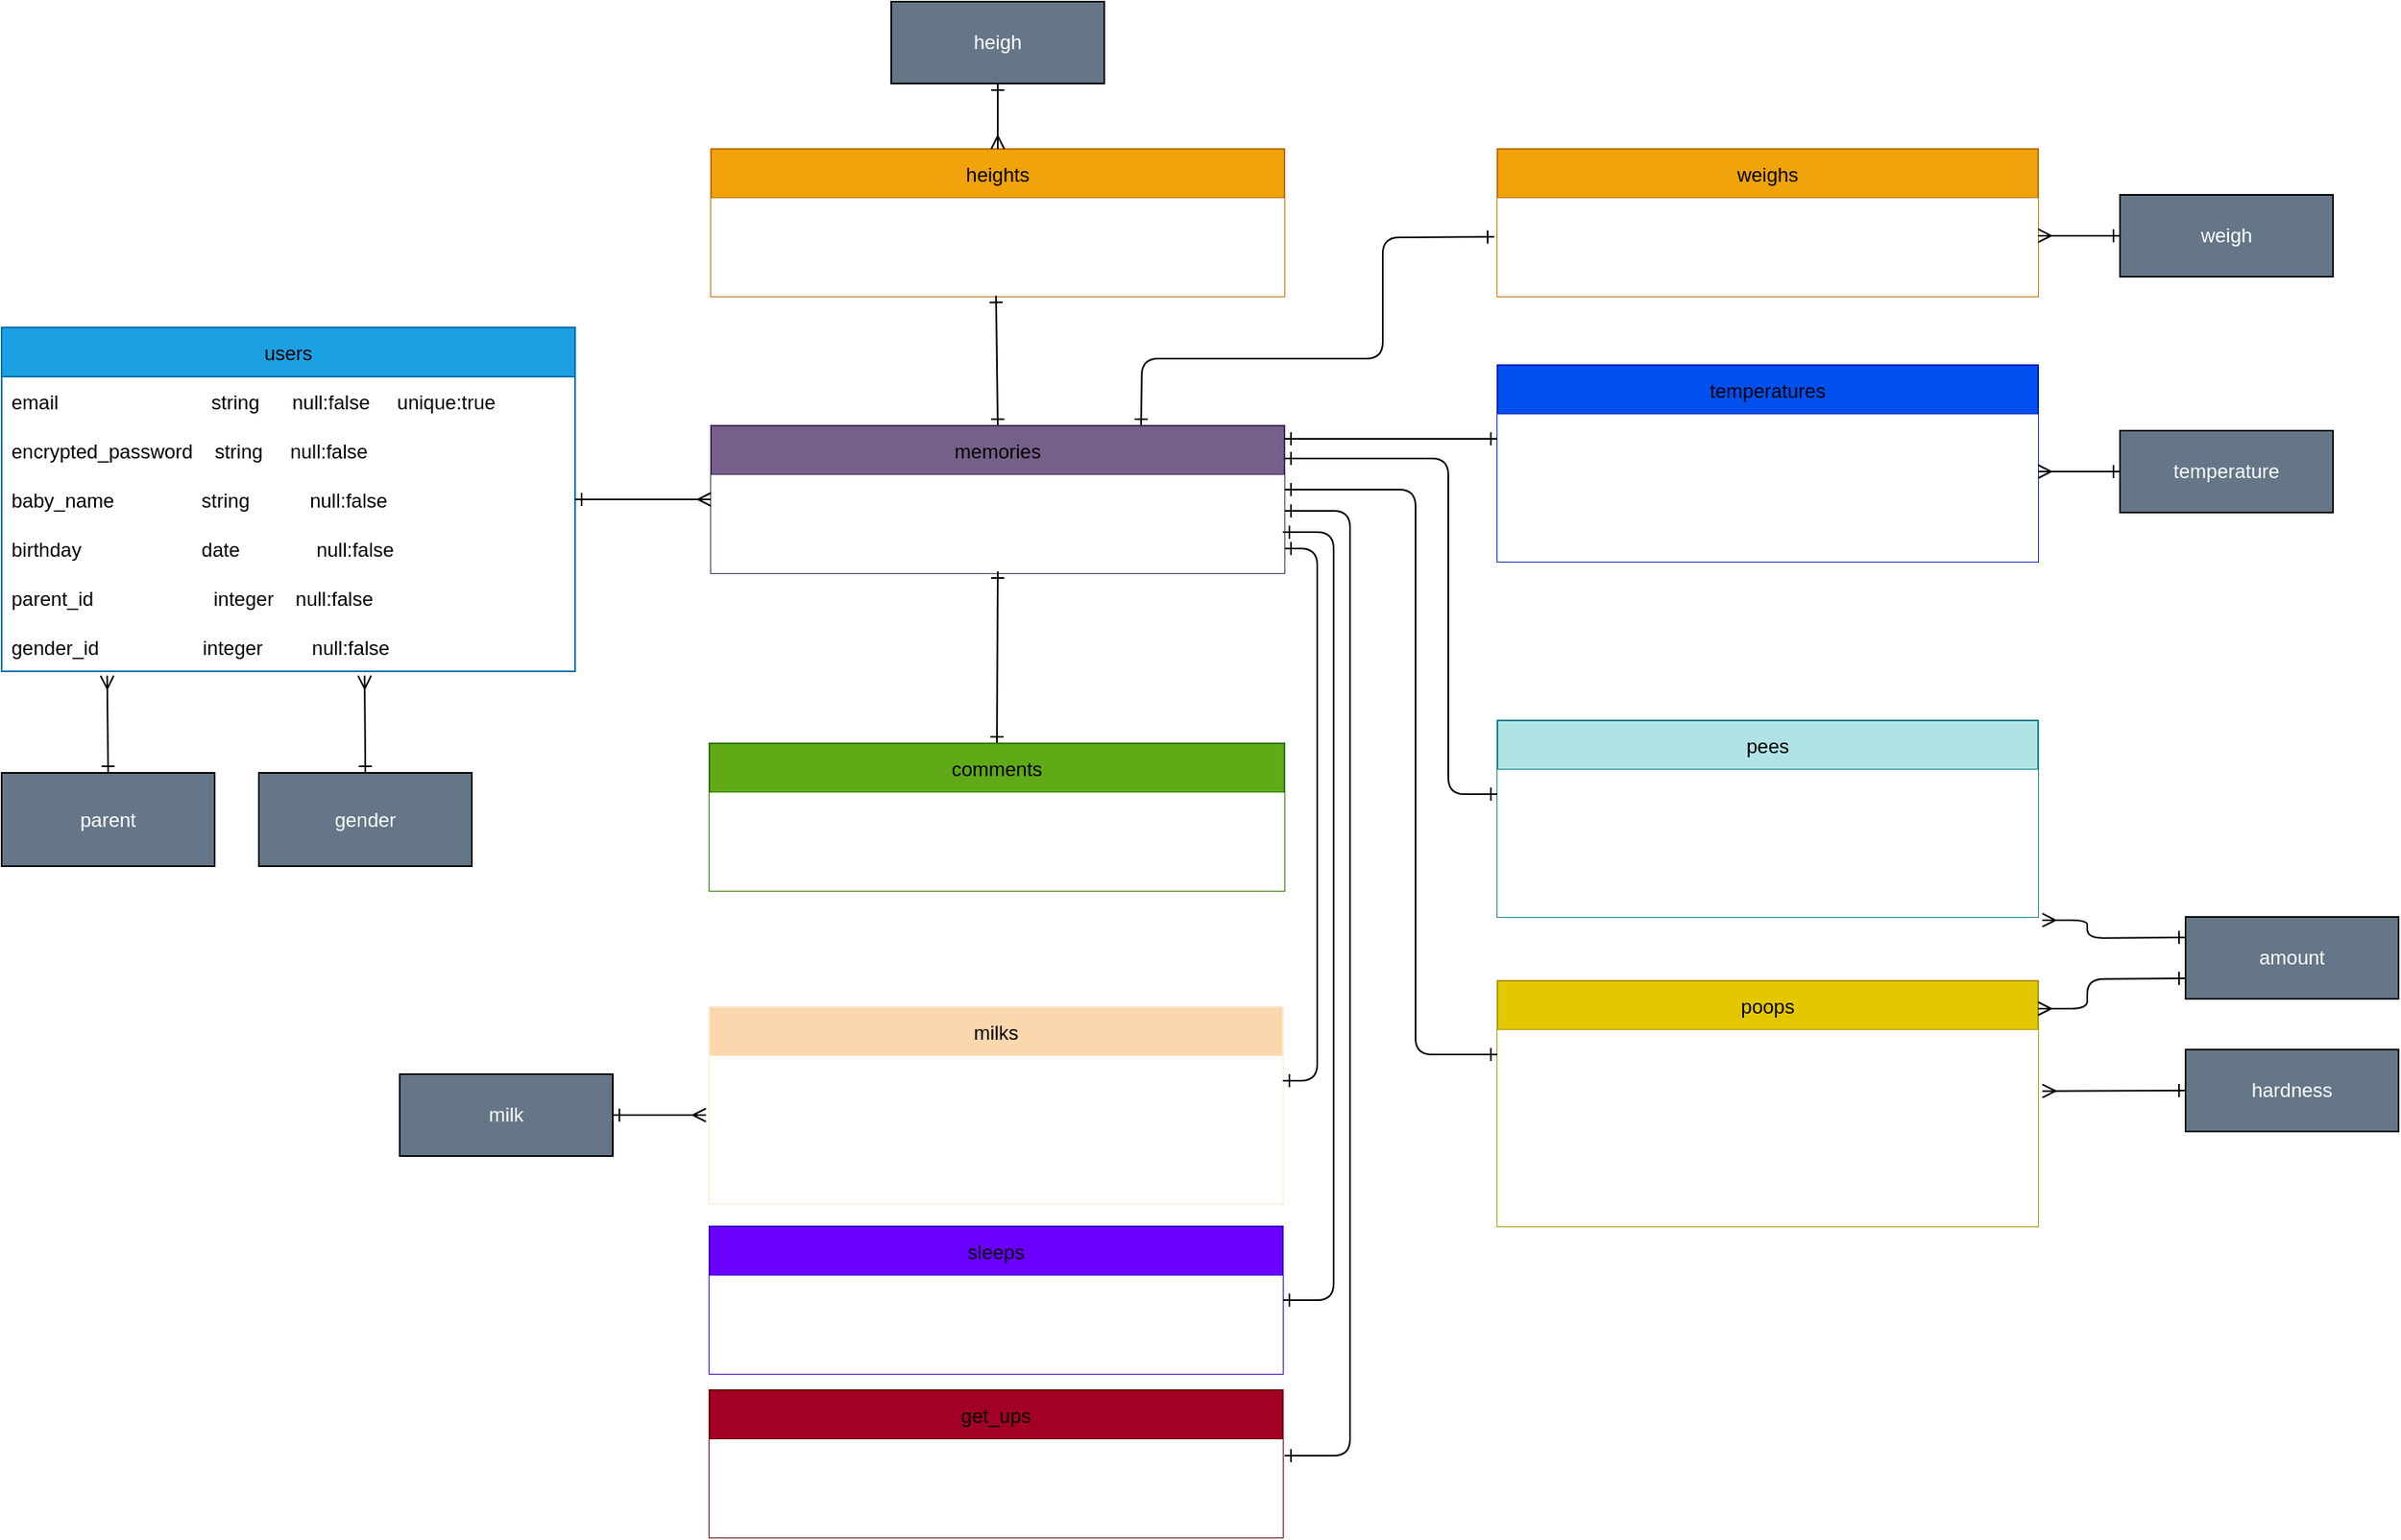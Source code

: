 <mxfile>
    <diagram id="5sWO5BzPyNTcgxs1hrnq" name="ページ1">
        <mxGraphModel dx="1289" dy="781" grid="1" gridSize="10" guides="1" tooltips="1" connect="1" arrows="0" fold="1" page="1" pageScale="1" pageWidth="1654" pageHeight="1169" background="#ffffff" math="0" shadow="0">
            <root>
                <mxCell id="0"/>
                <mxCell id="1" parent="0"/>
                <mxCell id="2" value="users" style="swimlane;fontStyle=0;childLayout=stackLayout;horizontal=1;startSize=30;horizontalStack=0;resizeParent=1;resizeParentMax=0;resizeLast=0;collapsible=1;marginBottom=0;fillColor=#1ba1e2;strokeColor=#006EAF;labelBackgroundColor=none;fontColor=#000000;labelBorderColor=none;swimlaneFillColor=default;glass=0;rounded=0;" parent="1" vertex="1">
                    <mxGeometry x="37" y="271" width="350" height="210" as="geometry"/>
                </mxCell>
                <mxCell id="3" value="email                            string      null:false     unique:true" style="text;strokeColor=none;fillColor=none;align=left;verticalAlign=middle;spacingLeft=4;spacingRight=4;overflow=hidden;points=[[0,0.5],[1,0.5]];portConstraint=eastwest;rotatable=0;" parent="2" vertex="1">
                    <mxGeometry y="30" width="350" height="30" as="geometry"/>
                </mxCell>
                <mxCell id="4" value="encrypted_password    string     null:false" style="text;strokeColor=none;fillColor=none;align=left;verticalAlign=middle;spacingLeft=4;spacingRight=4;overflow=hidden;points=[[0,0.5],[1,0.5]];portConstraint=eastwest;rotatable=0;" parent="2" vertex="1">
                    <mxGeometry y="60" width="350" height="30" as="geometry"/>
                </mxCell>
                <mxCell id="7" value="baby_name                string           null:false" style="text;strokeColor=none;fillColor=none;align=left;verticalAlign=middle;spacingLeft=4;spacingRight=4;overflow=hidden;points=[[0,0.5],[1,0.5]];portConstraint=eastwest;rotatable=0;" parent="2" vertex="1">
                    <mxGeometry y="90" width="350" height="30" as="geometry"/>
                </mxCell>
                <mxCell id="9" value="birthday                      date              null:false" style="text;strokeColor=none;fillColor=none;align=left;verticalAlign=middle;spacingLeft=4;spacingRight=4;overflow=hidden;points=[[0,0.5],[1,0.5]];portConstraint=eastwest;rotatable=0;" parent="2" vertex="1">
                    <mxGeometry y="120" width="350" height="30" as="geometry"/>
                </mxCell>
                <mxCell id="5" value="parent_id                      integer    null:false" style="text;strokeColor=none;fillColor=none;align=left;verticalAlign=middle;spacingLeft=4;spacingRight=4;overflow=hidden;points=[[0,0.5],[1,0.5]];portConstraint=eastwest;rotatable=0;" parent="2" vertex="1">
                    <mxGeometry y="150" width="350" height="30" as="geometry"/>
                </mxCell>
                <mxCell id="8" value="gender_id                   integer         null:false" style="text;strokeColor=none;fillColor=none;align=left;verticalAlign=middle;spacingLeft=4;spacingRight=4;overflow=hidden;points=[[0,0.5],[1,0.5]];portConstraint=eastwest;rotatable=0;" parent="2" vertex="1">
                    <mxGeometry y="180" width="350" height="30" as="geometry"/>
                </mxCell>
                <mxCell id="105" style="edgeStyle=none;html=1;exitX=0.5;exitY=0;exitDx=0;exitDy=0;entryX=0.184;entryY=1.089;entryDx=0;entryDy=0;entryPerimeter=0;fontColor=#000000;strokeColor=#000000;endArrow=ERmany;endFill=0;startArrow=ERone;startFill=0;" parent="1" source="11" target="8" edge="1">
                    <mxGeometry relative="1" as="geometry"/>
                </mxCell>
                <mxCell id="11" value="parent" style="rounded=0;whiteSpace=wrap;html=1;labelBackgroundColor=none;labelBorderColor=none;fontColor=#ffffff;fillColor=#647687;strokeColor=#000000;" parent="1" vertex="1">
                    <mxGeometry x="37" y="543" width="130" height="57" as="geometry"/>
                </mxCell>
                <mxCell id="106" style="edgeStyle=none;html=1;exitX=0.5;exitY=0;exitDx=0;exitDy=0;entryX=0.633;entryY=1.089;entryDx=0;entryDy=0;entryPerimeter=0;fontColor=#000000;startArrow=ERone;startFill=0;endArrow=ERmany;endFill=0;strokeColor=#000000;" parent="1" source="16" target="8" edge="1">
                    <mxGeometry relative="1" as="geometry"/>
                </mxCell>
                <mxCell id="16" value="gender" style="rounded=0;whiteSpace=wrap;html=1;labelBackgroundColor=none;labelBorderColor=none;fillColor=#647687;strokeColor=#000000;fontColor=#ffffff;" parent="1" vertex="1">
                    <mxGeometry x="194" y="543" width="130" height="57" as="geometry"/>
                </mxCell>
                <mxCell id="19" value="heights" style="swimlane;fontStyle=0;childLayout=stackLayout;horizontal=1;startSize=30;horizontalStack=0;resizeParent=1;resizeParentMax=0;resizeLast=0;collapsible=1;marginBottom=0;labelBackgroundColor=none;labelBorderColor=none;fontColor=#000000;swimlaneFillColor=default;fillColor=#f0a30a;strokeColor=#BD7000;gradientColor=none;" parent="1" vertex="1">
                    <mxGeometry x="470" y="162" width="350" height="90" as="geometry"/>
                </mxCell>
                <mxCell id="20" value="height_id               integer         null:false" style="text;strokeColor=none;fillColor=default;align=left;verticalAlign=middle;spacingLeft=4;spacingRight=4;overflow=hidden;points=[[0,0.5],[1,0.5]];portConstraint=eastwest;rotatable=0;labelBackgroundColor=none;labelBorderColor=none;fontColor=#FFFFFF;" parent="19" vertex="1">
                    <mxGeometry y="30" width="350" height="30" as="geometry"/>
                </mxCell>
                <mxCell id="52" value="memo                   string" style="text;strokeColor=none;fillColor=default;align=left;verticalAlign=middle;spacingLeft=4;spacingRight=4;overflow=hidden;points=[[0,0.5],[1,0.5]];portConstraint=eastwest;rotatable=0;labelBackgroundColor=none;labelBorderColor=none;fontColor=#FFFFFF;" parent="19" vertex="1">
                    <mxGeometry y="60" width="350" height="30" as="geometry"/>
                </mxCell>
                <mxCell id="24" value="weighs" style="swimlane;fontStyle=0;childLayout=stackLayout;horizontal=1;startSize=30;horizontalStack=0;resizeParent=1;resizeParentMax=0;resizeLast=0;collapsible=1;marginBottom=0;labelBackgroundColor=none;labelBorderColor=none;fontColor=#000000;fillColor=#f0a30a;strokeColor=#BD7000;swimlaneFillColor=default;" parent="1" vertex="1">
                    <mxGeometry x="950" y="162" width="330" height="90" as="geometry"/>
                </mxCell>
                <mxCell id="25" value="weigh_id              integer            null:false" style="text;strokeColor=none;fillColor=default;align=left;verticalAlign=middle;spacingLeft=4;spacingRight=4;overflow=hidden;points=[[0,0.5],[1,0.5]];portConstraint=eastwest;rotatable=0;labelBackgroundColor=none;labelBorderColor=none;fontColor=#FFFFFF;" parent="24" vertex="1">
                    <mxGeometry y="30" width="330" height="30" as="geometry"/>
                </mxCell>
                <mxCell id="53" value="memo                   string" style="text;strokeColor=none;fillColor=default;align=left;verticalAlign=middle;spacingLeft=4;spacingRight=4;overflow=hidden;points=[[0,0.5],[1,0.5]];portConstraint=eastwest;rotatable=0;labelBackgroundColor=none;labelBorderColor=none;fontColor=#FFFFFF;" parent="24" vertex="1">
                    <mxGeometry y="60" width="330" height="30" as="geometry"/>
                </mxCell>
                <mxCell id="28" value="temperatures" style="swimlane;fontStyle=0;childLayout=stackLayout;horizontal=1;startSize=30;horizontalStack=0;resizeParent=1;resizeParentMax=0;resizeLast=0;collapsible=1;marginBottom=0;labelBackgroundColor=none;labelBorderColor=none;fontColor=#000000;fillColor=#0050ef;strokeColor=#001DBC;swimlaneFillColor=default;" parent="1" vertex="1">
                    <mxGeometry x="950" y="294" width="330" height="120" as="geometry"/>
                </mxCell>
                <mxCell id="29" value="temperature_id    integer         null:false" style="text;strokeColor=none;fillColor=default;align=left;verticalAlign=middle;spacingLeft=4;spacingRight=4;overflow=hidden;points=[[0,0.5],[1,0.5]];portConstraint=eastwest;rotatable=0;labelBackgroundColor=none;labelBorderColor=none;fontColor=#FFFFFF;" parent="28" vertex="1">
                    <mxGeometry y="30" width="330" height="30" as="geometry"/>
                </mxCell>
                <mxCell id="57" value="memo                   string" style="text;strokeColor=none;fillColor=default;align=left;verticalAlign=middle;spacingLeft=4;spacingRight=4;overflow=hidden;points=[[0,0.5],[1,0.5]];portConstraint=eastwest;rotatable=0;labelBackgroundColor=none;labelBorderColor=none;fontColor=#FFFFFF;" parent="28" vertex="1">
                    <mxGeometry y="60" width="330" height="30" as="geometry"/>
                </mxCell>
                <mxCell id="92" value="memory              references    null:false    foreign_key:true" style="text;strokeColor=none;fillColor=default;align=left;verticalAlign=middle;spacingLeft=4;spacingRight=4;overflow=hidden;points=[[0,0.5],[1,0.5]];portConstraint=eastwest;rotatable=0;labelBackgroundColor=none;labelBorderColor=none;fontColor=#FFFFFF;" parent="28" vertex="1">
                    <mxGeometry y="90" width="330" height="30" as="geometry"/>
                </mxCell>
                <mxCell id="32" value="milks" style="swimlane;fontStyle=0;childLayout=stackLayout;horizontal=1;startSize=30;horizontalStack=0;resizeParent=1;resizeParentMax=0;resizeLast=0;collapsible=1;marginBottom=0;labelBackgroundColor=none;labelBorderColor=none;fillColor=#fad7ac;strokeColor=#FFE6CC;swimlaneFillColor=default;fontColor=#000000;" parent="1" vertex="1">
                    <mxGeometry x="469" y="686" width="350" height="120" as="geometry"/>
                </mxCell>
                <mxCell id="33" value="milk_id                   integer    null:false" style="text;strokeColor=none;fillColor=default;align=left;verticalAlign=middle;spacingLeft=4;spacingRight=4;overflow=hidden;points=[[0,0.5],[1,0.5]];portConstraint=eastwest;rotatable=0;labelBackgroundColor=none;labelBorderColor=none;fontColor=#FFFFFF;" parent="32" vertex="1">
                    <mxGeometry y="30" width="350" height="30" as="geometry"/>
                </mxCell>
                <mxCell id="56" value="memo                   string" style="text;strokeColor=none;fillColor=default;align=left;verticalAlign=middle;spacingLeft=4;spacingRight=4;overflow=hidden;points=[[0,0.5],[1,0.5]];portConstraint=eastwest;rotatable=0;labelBackgroundColor=none;labelBorderColor=none;fontColor=#FFFFFF;" parent="32" vertex="1">
                    <mxGeometry y="60" width="350" height="30" as="geometry"/>
                </mxCell>
                <mxCell id="35" value="memory                       references    null:false    foreign_key:true" style="text;strokeColor=none;fillColor=default;align=left;verticalAlign=middle;spacingLeft=4;spacingRight=4;overflow=hidden;points=[[0,0.5],[1,0.5]];portConstraint=eastwest;rotatable=0;labelBackgroundColor=none;labelBorderColor=none;fontColor=#FFFFFF;" parent="32" vertex="1">
                    <mxGeometry y="90" width="350" height="30" as="geometry"/>
                </mxCell>
                <mxCell id="38" value="pees" style="swimlane;fontStyle=0;childLayout=stackLayout;horizontal=1;startSize=30;horizontalStack=0;resizeParent=1;resizeParentMax=0;resizeLast=0;collapsible=1;marginBottom=0;labelBackgroundColor=none;labelBorderColor=none;fillColor=#b0e3e6;strokeColor=#0e8088;swimlaneFillColor=default;fontColor=#000000;" parent="1" vertex="1">
                    <mxGeometry x="950" y="511" width="330" height="120" as="geometry"/>
                </mxCell>
                <mxCell id="39" value="amount_id                   integer    null:false" style="text;strokeColor=none;fillColor=default;align=left;verticalAlign=middle;spacingLeft=4;spacingRight=4;overflow=hidden;points=[[0,0.5],[1,0.5]];portConstraint=eastwest;rotatable=0;labelBackgroundColor=none;labelBorderColor=none;fontColor=#FFFFFF;" parent="38" vertex="1">
                    <mxGeometry y="30" width="330" height="30" as="geometry"/>
                </mxCell>
                <mxCell id="54" value="memo                   string" style="text;strokeColor=none;fillColor=default;align=left;verticalAlign=middle;spacingLeft=4;spacingRight=4;overflow=hidden;points=[[0,0.5],[1,0.5]];portConstraint=eastwest;rotatable=0;labelBackgroundColor=none;labelBorderColor=none;fontColor=#FFFFFF;" parent="38" vertex="1">
                    <mxGeometry y="60" width="330" height="30" as="geometry"/>
                </mxCell>
                <mxCell id="42" value="memory                references    null:false    foreign_key:true" style="text;strokeColor=none;fillColor=default;align=left;verticalAlign=middle;spacingLeft=4;spacingRight=4;overflow=hidden;points=[[0,0.5],[1,0.5]];portConstraint=eastwest;rotatable=0;labelBackgroundColor=none;labelBorderColor=none;fontColor=#FFFFFF;" parent="38" vertex="1">
                    <mxGeometry y="90" width="330" height="30" as="geometry"/>
                </mxCell>
                <mxCell id="43" value="poops" style="swimlane;fontStyle=0;childLayout=stackLayout;horizontal=1;startSize=30;horizontalStack=0;resizeParent=1;resizeParentMax=0;resizeLast=0;collapsible=1;marginBottom=0;labelBackgroundColor=none;labelBorderColor=none;fillColor=#e3c800;strokeColor=#B09500;swimlaneFillColor=default;fontColor=#000000;" parent="1" vertex="1">
                    <mxGeometry x="950" y="670" width="330" height="150" as="geometry"/>
                </mxCell>
                <mxCell id="44" value="amount_id                 integer    null:false" style="text;strokeColor=none;fillColor=default;align=left;verticalAlign=middle;spacingLeft=4;spacingRight=4;overflow=hidden;points=[[0,0.5],[1,0.5]];portConstraint=eastwest;rotatable=0;labelBackgroundColor=none;labelBorderColor=none;fontColor=#FFFFFF;" parent="43" vertex="1">
                    <mxGeometry y="30" width="330" height="30" as="geometry"/>
                </mxCell>
                <mxCell id="98" value="hardness_id              integer    null:false" style="text;strokeColor=none;fillColor=default;align=left;verticalAlign=middle;spacingLeft=4;spacingRight=4;overflow=hidden;points=[[0,0.5],[1,0.5]];portConstraint=eastwest;rotatable=0;labelBackgroundColor=none;labelBorderColor=none;fontColor=#FFFFFF;" parent="43" vertex="1">
                    <mxGeometry y="60" width="330" height="30" as="geometry"/>
                </mxCell>
                <mxCell id="55" value="memo                   string" style="text;strokeColor=none;fillColor=default;align=left;verticalAlign=middle;spacingLeft=4;spacingRight=4;overflow=hidden;points=[[0,0.5],[1,0.5]];portConstraint=eastwest;rotatable=0;labelBackgroundColor=none;labelBorderColor=none;fontColor=#FFFFFF;" parent="43" vertex="1">
                    <mxGeometry y="90" width="330" height="30" as="geometry"/>
                </mxCell>
                <mxCell id="47" value="memory                 references    null:false    foreign_key:true" style="text;strokeColor=none;fillColor=default;align=left;verticalAlign=middle;spacingLeft=4;spacingRight=4;overflow=hidden;points=[[0,0.5],[1,0.5]];portConstraint=eastwest;rotatable=0;labelBackgroundColor=none;labelBorderColor=none;fontColor=#FFFFFF;" parent="43" vertex="1">
                    <mxGeometry y="120" width="330" height="30" as="geometry"/>
                </mxCell>
                <mxCell id="122" style="edgeStyle=none;html=1;exitX=0.5;exitY=0;exitDx=0;exitDy=0;entryX=0.497;entryY=0.989;entryDx=0;entryDy=0;entryPerimeter=0;fontColor=#000000;startArrow=ERone;startFill=0;endArrow=ERone;endFill=0;strokeColor=#000000;" parent="1" source="48" target="52" edge="1">
                    <mxGeometry relative="1" as="geometry"/>
                </mxCell>
                <mxCell id="123" style="edgeStyle=none;html=1;exitX=0.75;exitY=0;exitDx=0;exitDy=0;entryX=-0.006;entryY=-0.211;entryDx=0;entryDy=0;entryPerimeter=0;fontColor=#000000;startArrow=ERone;startFill=0;endArrow=ERone;endFill=0;strokeColor=#000000;" parent="1" source="48" target="53" edge="1">
                    <mxGeometry relative="1" as="geometry">
                        <Array as="points">
                            <mxPoint x="733" y="290"/>
                            <mxPoint x="880" y="290"/>
                            <mxPoint x="880" y="216"/>
                        </Array>
                    </mxGeometry>
                </mxCell>
                <mxCell id="48" value="memories" style="swimlane;fontStyle=0;childLayout=stackLayout;horizontal=1;startSize=30;horizontalStack=0;resizeParent=1;resizeParentMax=0;resizeLast=0;collapsible=1;marginBottom=0;labelBackgroundColor=none;labelBorderColor=none;fontColor=#000000;swimlaneFillColor=default;fillColor=#76608a;strokeColor=#432D57;gradientColor=none;" parent="1" vertex="1">
                    <mxGeometry x="470" y="331" width="350" height="90" as="geometry"/>
                </mxCell>
                <mxCell id="50" value="worked_at    datetime       null:false" style="text;strokeColor=none;fillColor=default;align=left;verticalAlign=middle;spacingLeft=4;spacingRight=4;overflow=hidden;points=[[0,0.5],[1,0.5]];portConstraint=eastwest;rotatable=0;labelBackgroundColor=none;labelBorderColor=none;fontColor=#FFFFFF;" parent="48" vertex="1">
                    <mxGeometry y="30" width="350" height="30" as="geometry"/>
                </mxCell>
                <mxCell id="51" value="user                     references    null:false    foreign_key:true" style="text;strokeColor=none;fillColor=default;align=left;verticalAlign=middle;spacingLeft=4;spacingRight=4;overflow=hidden;points=[[0,0.5],[1,0.5]];portConstraint=eastwest;rotatable=0;labelBackgroundColor=none;labelBorderColor=none;fontColor=#FFFFFF;" parent="48" vertex="1">
                    <mxGeometry y="60" width="350" height="30" as="geometry"/>
                </mxCell>
                <mxCell id="113" style="edgeStyle=none;html=1;exitX=0.5;exitY=1;exitDx=0;exitDy=0;entryX=0.5;entryY=0;entryDx=0;entryDy=0;fontColor=#000000;startArrow=ERone;startFill=0;endArrow=ERmany;endFill=0;strokeColor=#000000;" parent="1" source="59" target="19" edge="1">
                    <mxGeometry relative="1" as="geometry"/>
                </mxCell>
                <mxCell id="59" value="heigh" style="rounded=0;whiteSpace=wrap;html=1;labelBackgroundColor=none;labelBorderColor=none;fontColor=#ffffff;fillColor=#647687;strokeColor=#000000;" parent="1" vertex="1">
                    <mxGeometry x="580" y="72" width="130" height="50" as="geometry"/>
                </mxCell>
                <mxCell id="112" style="edgeStyle=none;html=1;exitX=0;exitY=0.5;exitDx=0;exitDy=0;fontColor=#000000;startArrow=ERone;startFill=0;endArrow=ERmany;endFill=0;strokeColor=#000000;entryX=1;entryY=0.833;entryDx=0;entryDy=0;entryPerimeter=0;" parent="1" source="60" edge="1">
                    <mxGeometry relative="1" as="geometry">
                        <mxPoint x="1280" y="214.99" as="targetPoint"/>
                    </mxGeometry>
                </mxCell>
                <mxCell id="60" value="weigh" style="rounded=0;whiteSpace=wrap;html=1;labelBackgroundColor=none;labelBorderColor=none;fontColor=#ffffff;fillColor=#647687;strokeColor=#000000;" parent="1" vertex="1">
                    <mxGeometry x="1330" y="190" width="130" height="50" as="geometry"/>
                </mxCell>
                <mxCell id="111" style="edgeStyle=none;html=1;exitX=0;exitY=0.5;exitDx=0;exitDy=0;fontColor=#000000;startArrow=ERone;startFill=0;endArrow=ERmany;endFill=0;strokeColor=#000000;" parent="1" source="61" edge="1">
                    <mxGeometry relative="1" as="geometry">
                        <mxPoint x="1280" y="359" as="targetPoint"/>
                    </mxGeometry>
                </mxCell>
                <mxCell id="61" value="temperature" style="rounded=0;whiteSpace=wrap;html=1;labelBackgroundColor=none;labelBorderColor=none;fontColor=#ffffff;fillColor=#647687;strokeColor=#000000;" parent="1" vertex="1">
                    <mxGeometry x="1330" y="334" width="130" height="50" as="geometry"/>
                </mxCell>
                <mxCell id="108" style="edgeStyle=none;html=1;exitX=0;exitY=0.5;exitDx=0;exitDy=0;entryX=1.008;entryY=0.178;entryDx=0;entryDy=0;entryPerimeter=0;fontColor=#000000;startArrow=ERone;startFill=0;endArrow=ERmany;endFill=0;strokeColor=#000000;" parent="1" source="66" edge="1">
                    <mxGeometry relative="1" as="geometry">
                        <mxPoint x="1282.64" y="737.34" as="targetPoint"/>
                    </mxGeometry>
                </mxCell>
                <mxCell id="66" value="hardness" style="rounded=0;whiteSpace=wrap;html=1;labelBackgroundColor=none;labelBorderColor=none;fontColor=#ffffff;fillColor=#647687;strokeColor=#000000;" parent="1" vertex="1">
                    <mxGeometry x="1370" y="712" width="130" height="50" as="geometry"/>
                </mxCell>
                <mxCell id="109" style="edgeStyle=none;html=1;exitX=0;exitY=0.25;exitDx=0;exitDy=0;entryX=1.008;entryY=0.233;entryDx=0;entryDy=0;entryPerimeter=0;fontColor=#000000;startArrow=ERone;startFill=0;endArrow=ERmany;endFill=0;strokeColor=#000000;" parent="1" source="67" edge="1">
                    <mxGeometry relative="1" as="geometry">
                        <mxPoint x="1282.64" y="632.99" as="targetPoint"/>
                        <Array as="points">
                            <mxPoint x="1310" y="644"/>
                            <mxPoint x="1310" y="633"/>
                        </Array>
                    </mxGeometry>
                </mxCell>
                <mxCell id="110" style="edgeStyle=none;html=1;exitX=0;exitY=0.75;exitDx=0;exitDy=0;entryX=1;entryY=0.5;entryDx=0;entryDy=0;fontColor=#000000;startArrow=ERone;startFill=0;endArrow=ERmany;endFill=0;strokeColor=#000000;" parent="1" source="67" edge="1">
                    <mxGeometry relative="1" as="geometry">
                        <Array as="points">
                            <mxPoint x="1310" y="669"/>
                            <mxPoint x="1310" y="687"/>
                        </Array>
                        <mxPoint x="1280" y="687" as="targetPoint"/>
                    </mxGeometry>
                </mxCell>
                <mxCell id="67" value="amount" style="rounded=0;whiteSpace=wrap;html=1;labelBackgroundColor=none;labelBorderColor=none;fontColor=#ffffff;fillColor=#647687;strokeColor=#000000;" parent="1" vertex="1">
                    <mxGeometry x="1370" y="631" width="130" height="50" as="geometry"/>
                </mxCell>
                <mxCell id="107" style="edgeStyle=none;html=1;exitX=1;exitY=0.5;exitDx=0;exitDy=0;fontColor=#000000;startArrow=ERone;startFill=0;endArrow=ERmany;endFill=0;strokeColor=#000000;entryX=-0.006;entryY=0.2;entryDx=0;entryDy=0;entryPerimeter=0;" parent="1" source="68" target="56" edge="1">
                    <mxGeometry relative="1" as="geometry">
                        <mxPoint x="460" y="751" as="targetPoint"/>
                    </mxGeometry>
                </mxCell>
                <mxCell id="68" value="milk" style="rounded=0;whiteSpace=wrap;html=1;labelBackgroundColor=none;labelBorderColor=none;fontColor=#ffffff;fillColor=#647687;strokeColor=#000000;" parent="1" vertex="1">
                    <mxGeometry x="280" y="727" width="130" height="50" as="geometry"/>
                </mxCell>
                <mxCell id="116" style="edgeStyle=none;html=1;exitX=0.5;exitY=0;exitDx=0;exitDy=0;fontColor=#000000;startArrow=ERone;startFill=0;endArrow=ERone;endFill=0;strokeColor=#000000;" parent="1" source="100" edge="1">
                    <mxGeometry relative="1" as="geometry">
                        <mxPoint x="645" y="420" as="targetPoint"/>
                    </mxGeometry>
                </mxCell>
                <mxCell id="100" value="comments" style="swimlane;fontStyle=0;childLayout=stackLayout;horizontal=1;startSize=30;horizontalStack=0;resizeParent=1;resizeParentMax=0;resizeLast=0;collapsible=1;marginBottom=0;swimlaneFillColor=default;fillColor=#60a917;fontColor=#000000;strokeColor=#2D7600;" parent="1" vertex="1">
                    <mxGeometry x="469" y="525" width="351" height="90" as="geometry"/>
                </mxCell>
                <mxCell id="49" value="comment              text         " style="text;strokeColor=none;fillColor=default;align=left;verticalAlign=middle;spacingLeft=4;spacingRight=4;overflow=hidden;points=[[0,0.5],[1,0.5]];portConstraint=eastwest;rotatable=0;labelBackgroundColor=none;labelBorderColor=none;fontColor=#FFFFFF;" parent="100" vertex="1">
                    <mxGeometry y="30" width="351" height="30" as="geometry"/>
                </mxCell>
                <mxCell id="121" value="memory              references    null:false    foreign_key:true" style="text;strokeColor=none;fillColor=default;align=left;verticalAlign=middle;spacingLeft=4;spacingRight=4;overflow=hidden;points=[[0,0.5],[1,0.5]];portConstraint=eastwest;rotatable=0;labelBackgroundColor=none;labelBorderColor=none;fontColor=#FFFFFF;" parent="100" vertex="1">
                    <mxGeometry y="60" width="351" height="30" as="geometry"/>
                </mxCell>
                <mxCell id="115" style="edgeStyle=none;html=1;exitX=1;exitY=0.5;exitDx=0;exitDy=0;entryX=0;entryY=0.5;entryDx=0;entryDy=0;fontColor=#000000;startArrow=ERone;startFill=0;endArrow=ERmany;endFill=0;strokeColor=#000000;" parent="1" source="7" target="50" edge="1">
                    <mxGeometry relative="1" as="geometry"/>
                </mxCell>
                <mxCell id="117" style="edgeStyle=none;html=1;exitX=0;exitY=0.5;exitDx=0;exitDy=0;entryX=1;entryY=0.133;entryDx=0;entryDy=0;entryPerimeter=0;fontColor=#000000;startArrow=ERone;startFill=0;endArrow=ERone;endFill=0;strokeColor=#000000;" parent="1" source="29" edge="1">
                    <mxGeometry relative="1" as="geometry">
                        <mxPoint x="820" y="338.99" as="targetPoint"/>
                    </mxGeometry>
                </mxCell>
                <mxCell id="118" style="edgeStyle=none;html=1;exitX=0;exitY=0.5;exitDx=0;exitDy=0;entryX=1;entryY=0.5;entryDx=0;entryDy=0;fontColor=#000000;startArrow=ERone;startFill=0;endArrow=ERone;endFill=0;strokeColor=#000000;" parent="1" source="39" edge="1">
                    <mxGeometry relative="1" as="geometry">
                        <Array as="points">
                            <mxPoint x="920" y="556"/>
                            <mxPoint x="920" y="351"/>
                        </Array>
                        <mxPoint x="820" y="351" as="targetPoint"/>
                    </mxGeometry>
                </mxCell>
                <mxCell id="119" style="edgeStyle=none;html=1;exitX=1;exitY=0.5;exitDx=0;exitDy=0;entryX=1;entryY=0.5;entryDx=0;entryDy=0;fontColor=#000000;startArrow=ERone;startFill=0;endArrow=ERone;endFill=0;strokeColor=#000000;" parent="1" source="33" target="51" edge="1">
                    <mxGeometry relative="1" as="geometry">
                        <Array as="points">
                            <mxPoint x="840" y="731"/>
                            <mxPoint x="840" y="406"/>
                        </Array>
                    </mxGeometry>
                </mxCell>
                <mxCell id="120" style="edgeStyle=none;html=1;exitX=0;exitY=0.5;exitDx=0;exitDy=0;fontColor=#000000;startArrow=ERone;startFill=0;endArrow=ERone;endFill=0;strokeColor=#000000;" parent="1" source="44" edge="1">
                    <mxGeometry relative="1" as="geometry">
                        <mxPoint x="820" y="370" as="targetPoint"/>
                        <Array as="points">
                            <mxPoint x="900" y="715"/>
                            <mxPoint x="900" y="370"/>
                        </Array>
                    </mxGeometry>
                </mxCell>
                <mxCell id="124" value="sleeps" style="swimlane;fontStyle=0;childLayout=stackLayout;horizontal=1;startSize=30;horizontalStack=0;resizeParent=1;resizeParentMax=0;resizeLast=0;collapsible=1;marginBottom=0;labelBackgroundColor=none;labelBorderColor=none;fillColor=#6a00ff;strokeColor=#3700CC;swimlaneFillColor=default;fontColor=#000000;" vertex="1" parent="1">
                    <mxGeometry x="469" y="820" width="350" height="90" as="geometry"/>
                </mxCell>
                <mxCell id="126" value="memo                   string" style="text;strokeColor=none;fillColor=default;align=left;verticalAlign=middle;spacingLeft=4;spacingRight=4;overflow=hidden;points=[[0,0.5],[1,0.5]];portConstraint=eastwest;rotatable=0;labelBackgroundColor=none;labelBorderColor=none;fontColor=#FFFFFF;" vertex="1" parent="124">
                    <mxGeometry y="30" width="350" height="30" as="geometry"/>
                </mxCell>
                <mxCell id="127" value="memory                       references    null:false    foreign_key:true" style="text;strokeColor=none;fillColor=default;align=left;verticalAlign=middle;spacingLeft=4;spacingRight=4;overflow=hidden;points=[[0,0.5],[1,0.5]];portConstraint=eastwest;rotatable=0;labelBackgroundColor=none;labelBorderColor=none;fontColor=#FFFFFF;" vertex="1" parent="124">
                    <mxGeometry y="60" width="350" height="30" as="geometry"/>
                </mxCell>
                <mxCell id="128" value="get_ups" style="swimlane;fontStyle=0;childLayout=stackLayout;horizontal=1;startSize=30;horizontalStack=0;resizeParent=1;resizeParentMax=0;resizeLast=0;collapsible=1;marginBottom=0;labelBackgroundColor=none;labelBorderColor=none;fillColor=#a20025;strokeColor=#6F0000;swimlaneFillColor=default;fontColor=#000000;" vertex="1" parent="1">
                    <mxGeometry x="469" y="920" width="350" height="90" as="geometry"/>
                </mxCell>
                <mxCell id="129" value="memo                   string" style="text;strokeColor=none;fillColor=default;align=left;verticalAlign=middle;spacingLeft=4;spacingRight=4;overflow=hidden;points=[[0,0.5],[1,0.5]];portConstraint=eastwest;rotatable=0;labelBackgroundColor=none;labelBorderColor=none;fontColor=#FFFFFF;" vertex="1" parent="128">
                    <mxGeometry y="30" width="350" height="30" as="geometry"/>
                </mxCell>
                <mxCell id="130" value="memory                       references    null:false    foreign_key:true" style="text;strokeColor=none;fillColor=default;align=left;verticalAlign=middle;spacingLeft=4;spacingRight=4;overflow=hidden;points=[[0,0.5],[1,0.5]];portConstraint=eastwest;rotatable=0;labelBackgroundColor=none;labelBorderColor=none;fontColor=#FFFFFF;" vertex="1" parent="128">
                    <mxGeometry y="60" width="350" height="30" as="geometry"/>
                </mxCell>
                <mxCell id="131" style="edgeStyle=none;html=1;fontColor=#000000;strokeColor=#000000;startArrow=ERone;startFill=0;endArrow=ERone;endFill=0;" edge="1" parent="1">
                    <mxGeometry relative="1" as="geometry">
                        <mxPoint x="820" y="960" as="sourcePoint"/>
                        <mxPoint x="820" y="383" as="targetPoint"/>
                        <Array as="points">
                            <mxPoint x="860" y="960"/>
                            <mxPoint x="860" y="383"/>
                        </Array>
                    </mxGeometry>
                </mxCell>
                <mxCell id="132" style="edgeStyle=none;html=1;exitX=1;exitY=0.5;exitDx=0;exitDy=0;fontColor=#000000;startArrow=ERone;startFill=0;endArrow=ERone;endFill=0;strokeColor=#000000;" edge="1" parent="1" source="126">
                    <mxGeometry relative="1" as="geometry">
                        <mxPoint x="819" y="396" as="targetPoint"/>
                        <Array as="points">
                            <mxPoint x="850" y="865"/>
                            <mxPoint x="850" y="396"/>
                        </Array>
                    </mxGeometry>
                </mxCell>
            </root>
        </mxGraphModel>
    </diagram>
</mxfile>